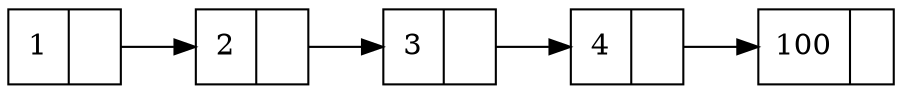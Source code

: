 digraph lista_simple {
    rankdir=LR;
    node [shape=record];
    nodo0 [label="{ 1 | <sig>}"];
    nodo1 [label="{ 2 | <sig>}"];
    nodo2 [label="{ 3 | <sig>}"];
    nodo3 [label="{ 4 | <sig>}"];
    nodo4 [label="{ 100 | <sig>}"];
    nodo0:sig -> nodo1    nodo1:sig -> nodo2    nodo2:sig -> nodo3    nodo3:sig -> nodo4}
